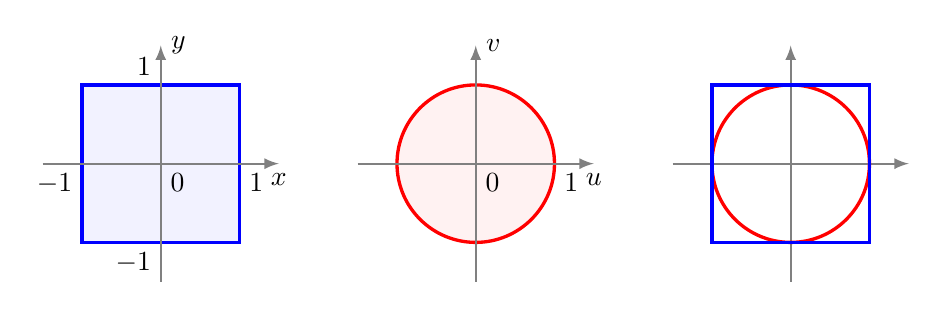 ﻿\begin{tikzpicture}[scale=1]


\begin{scope}[xshift=0cm]
\draw[blue, fill=blue!5, very thick] (-1,-1) rectangle ++(2,2);

% Axes
\draw[->,>=latex,thick, gray] (-1.5,0)--(1.5,0) node[below,black] {$x$};
\draw[->,>=latex,thick, gray] (0,-1.5)--(0,1.5) node[right,black] {$y$};

\node[below right] at (0,0) {$0$};
\node[below right] at (1,0) {$1$};
\node[below left] at (-1,0) {$-1$};
\node[above left] at (0,1) {$1$};
\node[below left] at (0,-1) {$-1$};
\end{scope}


\begin{scope}[xshift=4cm]
\draw[red,  fill=red!5, very thick] (0,0) circle (1);

% Axes
\draw[->,>=latex,thick, gray] (-1.5,0)--(1.5,0) node[below,black] {$u$};
\draw[->,>=latex,thick, gray] (0,-1.5)--(0,1.5) node[right,black] {$v$};

\node[below right] at (0,0) {$0$};
\node[below right] at (1,0) {$1$};
\end{scope}


\begin{scope}[xshift=8cm]
% Axes
\draw[->,>=latex,thick, gray] (-1.5,0)--(1.5,0);
\draw[->,>=latex,thick, gray] (0,-1.5)--(0,1.5);

\draw[red, very thick] (0,0) circle (1);
\draw[blue, very thick] (-1,-1) rectangle ++(2,2);

\end{scope}


\end{tikzpicture}
